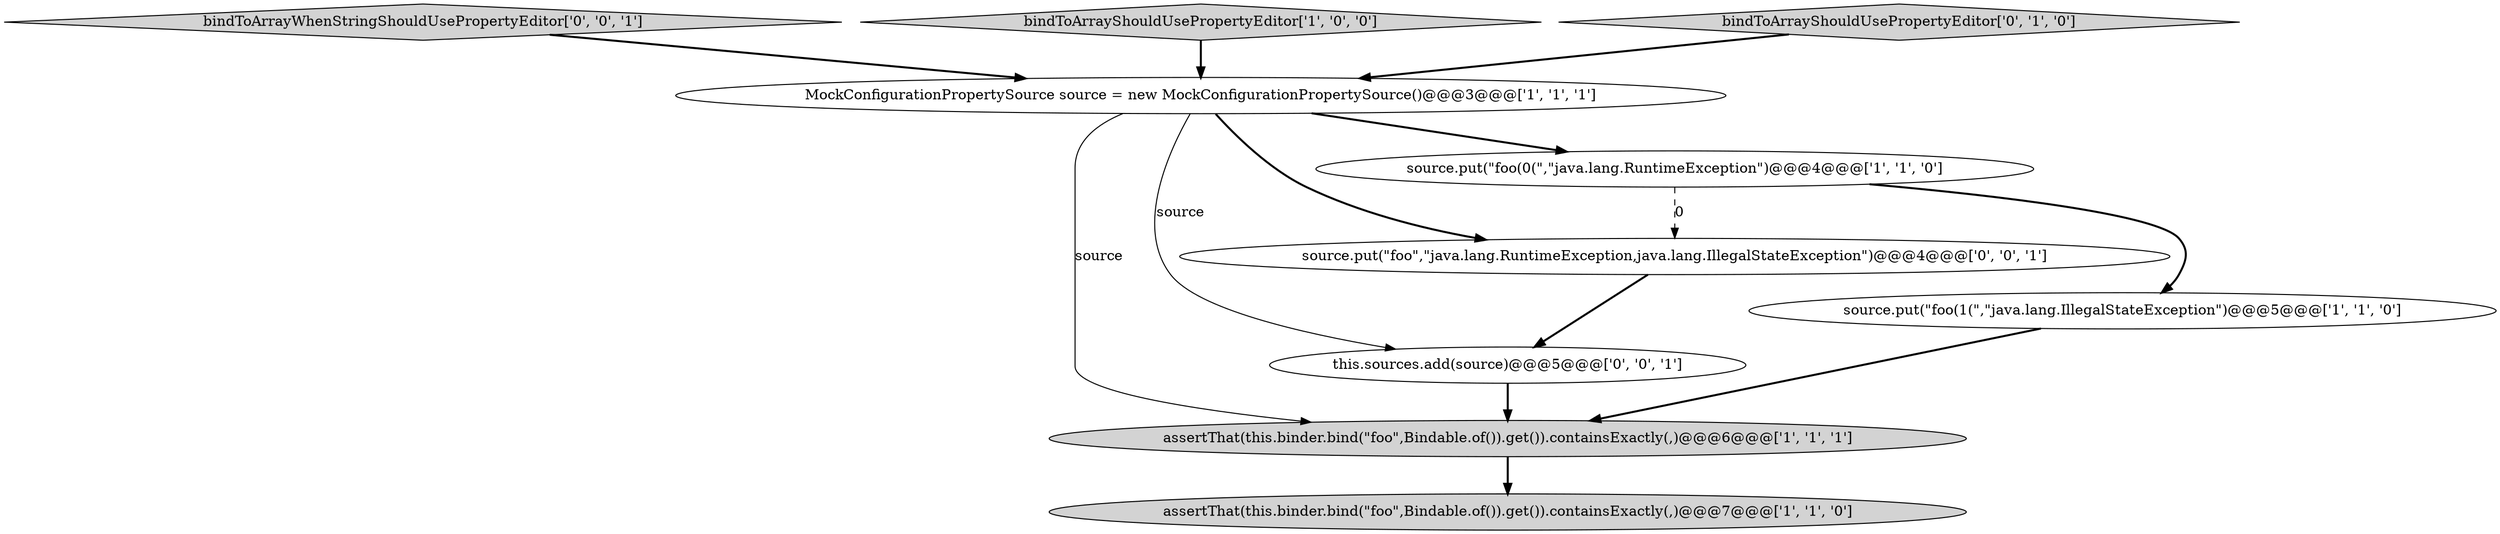 digraph {
0 [style = filled, label = "assertThat(this.binder.bind(\"foo\",Bindable.of()).get()).containsExactly(,)@@@6@@@['1', '1', '1']", fillcolor = lightgray, shape = ellipse image = "AAA0AAABBB1BBB"];
7 [style = filled, label = "bindToArrayWhenStringShouldUsePropertyEditor['0', '0', '1']", fillcolor = lightgray, shape = diamond image = "AAA0AAABBB3BBB"];
8 [style = filled, label = "source.put(\"foo\",\"java.lang.RuntimeException,java.lang.IllegalStateException\")@@@4@@@['0', '0', '1']", fillcolor = white, shape = ellipse image = "AAA0AAABBB3BBB"];
9 [style = filled, label = "this.sources.add(source)@@@5@@@['0', '0', '1']", fillcolor = white, shape = ellipse image = "AAA0AAABBB3BBB"];
1 [style = filled, label = "source.put(\"foo(1(\",\"java.lang.IllegalStateException\")@@@5@@@['1', '1', '0']", fillcolor = white, shape = ellipse image = "AAA0AAABBB1BBB"];
3 [style = filled, label = "bindToArrayShouldUsePropertyEditor['1', '0', '0']", fillcolor = lightgray, shape = diamond image = "AAA0AAABBB1BBB"];
2 [style = filled, label = "MockConfigurationPropertySource source = new MockConfigurationPropertySource()@@@3@@@['1', '1', '1']", fillcolor = white, shape = ellipse image = "AAA0AAABBB1BBB"];
5 [style = filled, label = "source.put(\"foo(0(\",\"java.lang.RuntimeException\")@@@4@@@['1', '1', '0']", fillcolor = white, shape = ellipse image = "AAA0AAABBB1BBB"];
4 [style = filled, label = "assertThat(this.binder.bind(\"foo\",Bindable.of()).get()).containsExactly(,)@@@7@@@['1', '1', '0']", fillcolor = lightgray, shape = ellipse image = "AAA0AAABBB1BBB"];
6 [style = filled, label = "bindToArrayShouldUsePropertyEditor['0', '1', '0']", fillcolor = lightgray, shape = diamond image = "AAA0AAABBB2BBB"];
2->0 [style = solid, label="source"];
5->8 [style = dashed, label="0"];
5->1 [style = bold, label=""];
1->0 [style = bold, label=""];
9->0 [style = bold, label=""];
3->2 [style = bold, label=""];
2->9 [style = solid, label="source"];
0->4 [style = bold, label=""];
7->2 [style = bold, label=""];
2->8 [style = bold, label=""];
2->5 [style = bold, label=""];
8->9 [style = bold, label=""];
6->2 [style = bold, label=""];
}
